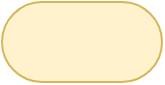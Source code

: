 <mxfile version="15.0.6" type="github"><diagram id="MleUnxsE2wu_5FZ9LHQk" name="Page-1"><mxGraphModel dx="2062" dy="1154" grid="1" gridSize="10" guides="1" tooltips="1" connect="1" arrows="1" fold="1" page="1" pageScale="1" pageWidth="827" pageHeight="1169" math="0" shadow="0"><root><mxCell id="0"/><mxCell id="1" parent="0"/><mxCell id="oKLN_mwMxKtRGlFsk8Sr-1" value="" style="rounded=1;whiteSpace=wrap;html=1;arcSize=50;fillColor=#fff2cc;strokeColor=#d6b656;" parent="1" vertex="1"><mxGeometry x="290" y="110" width="80" height="40" as="geometry"/></mxCell></root></mxGraphModel></diagram></mxfile>